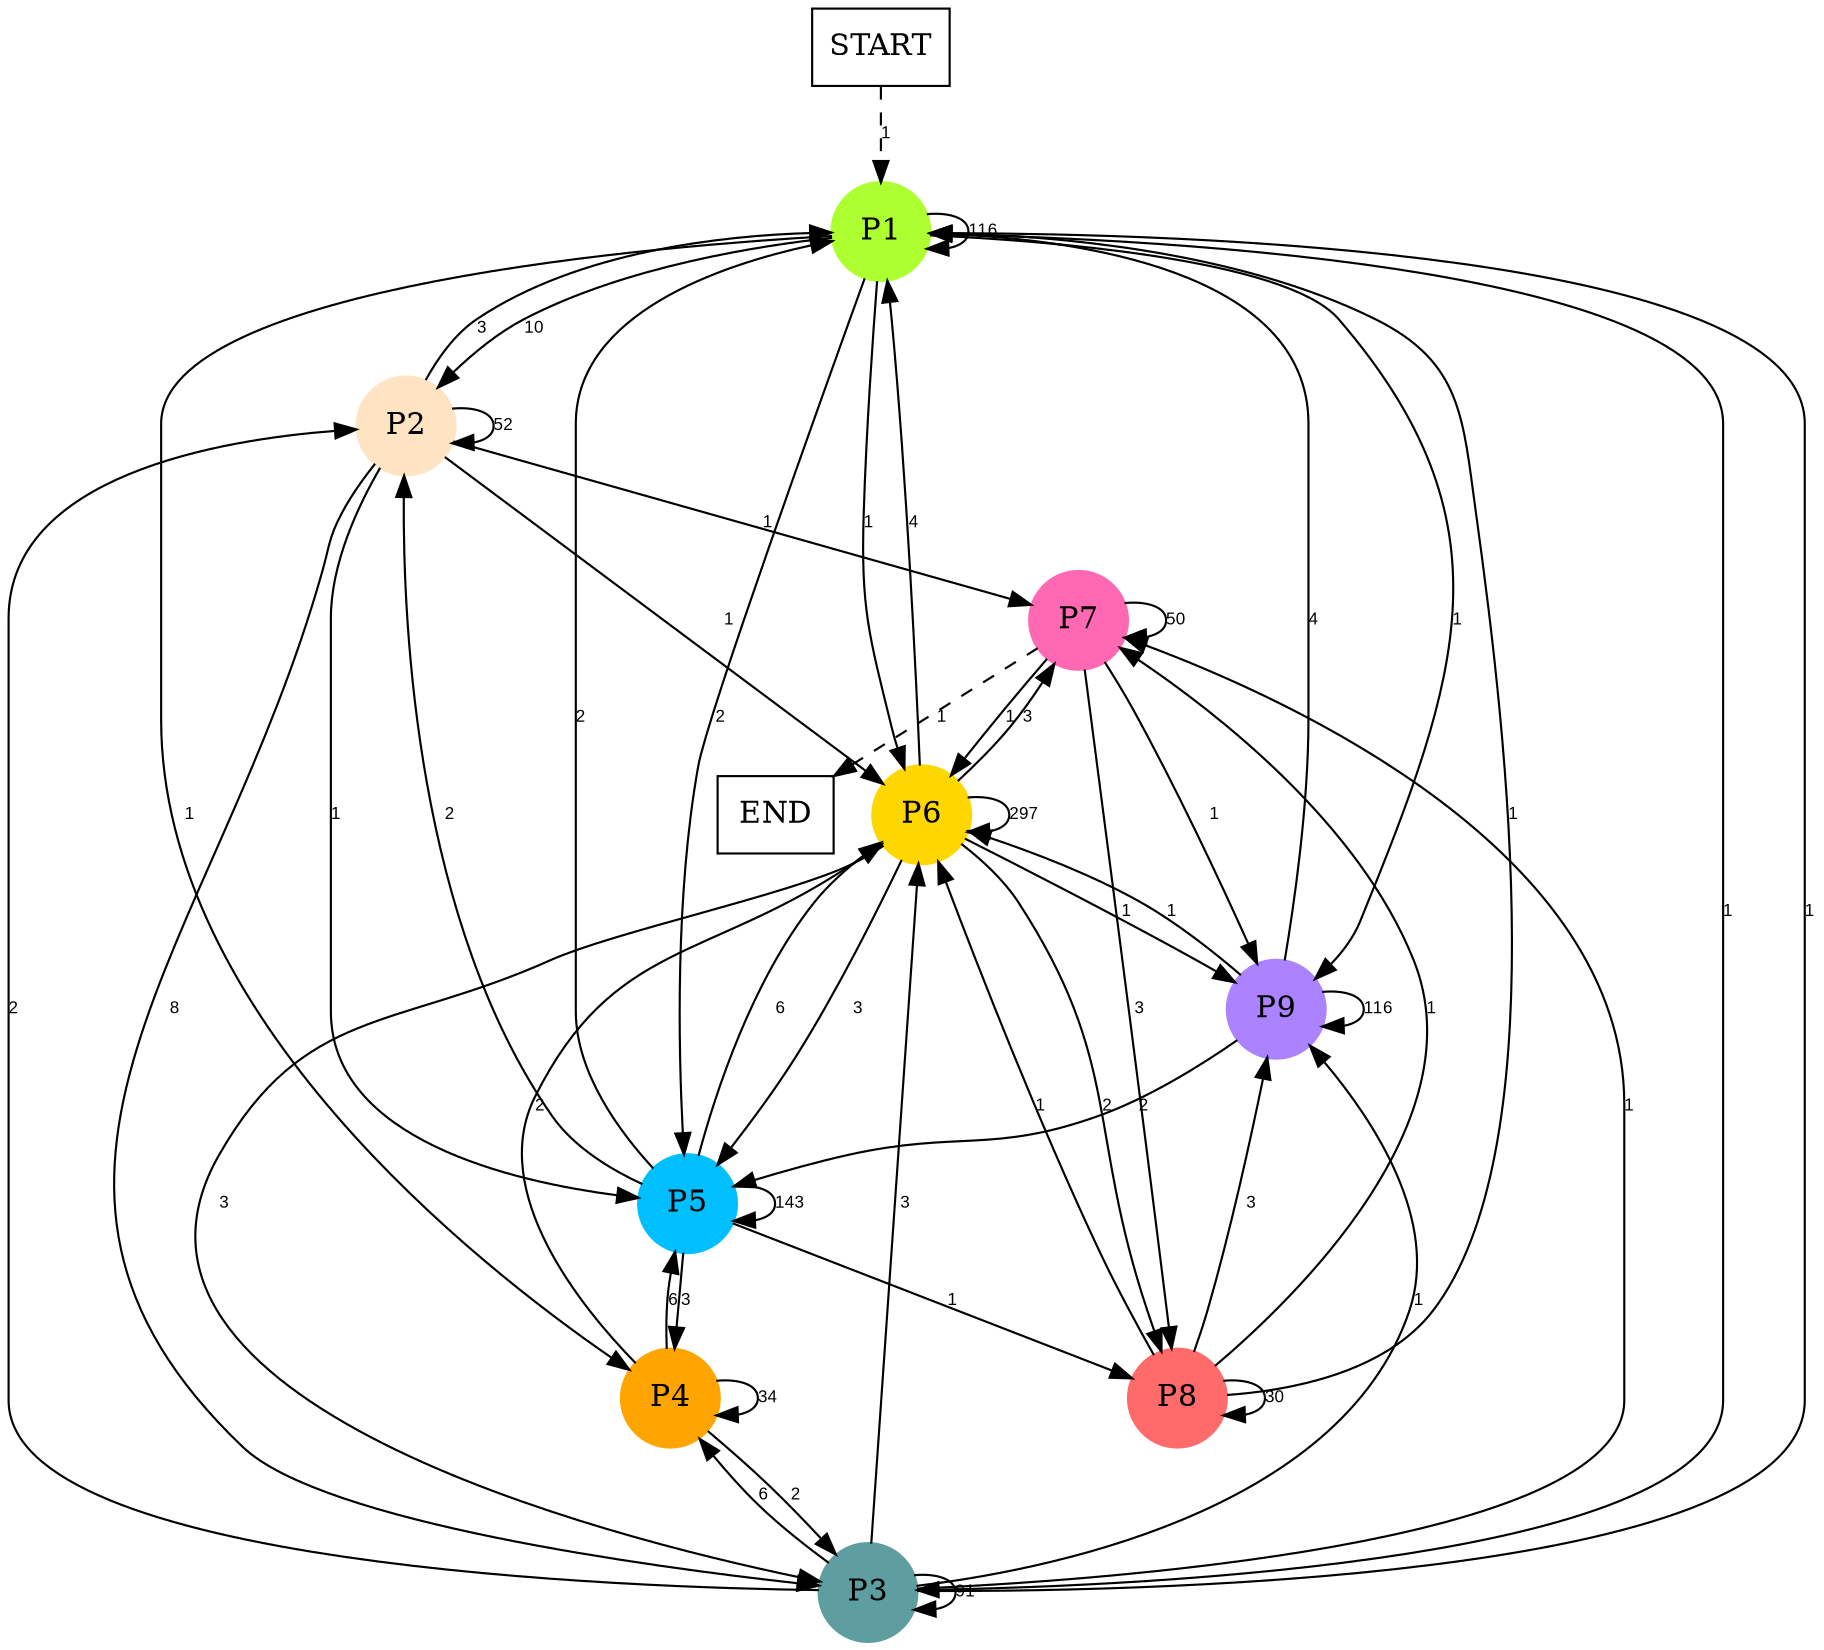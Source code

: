 digraph graphname {
	dpi = 150
	size="16,11!";
	margin = 0;
"P1" [shape=circle, color=greenyellow, style=filled]"P2" [shape=circle, color=bisque, style=filled]"P3" [shape=circle, color=cadetblue, style=filled]"P4" [shape=circle, color=orange, style=filled]"P5" [shape=circle, color=deepskyblue, style=filled]"P6" [shape=circle, color=gold, style=filled]"P7" [shape=circle, color=hotpink, style=filled]"P8" [shape=circle, color=indianred1, style=filled]"P9" [shape=circle, color=mediumpurple1, style=filled]"START" [shape=box, fillcolor=white, style=filled, color=black]"END" [shape=box, fillcolor=white, style=filled, color=black]"P1" -> "P1" [ label ="116" labelfloat=false fontname="Arial" fontsize=8]
"P1" -> "P2" [ label ="10" labelfloat=false fontname="Arial" fontsize=8]
"P1" -> "P3" [ label ="1" labelfloat=false fontname="Arial" fontsize=8]
"P1" -> "P4" [ label ="1" labelfloat=false fontname="Arial" fontsize=8]
"P1" -> "P5" [ label ="2" labelfloat=false fontname="Arial" fontsize=8]
"P1" -> "P6" [ label ="1" labelfloat=false fontname="Arial" fontsize=8]
"P1" -> "P9" [ label ="1" labelfloat=false fontname="Arial" fontsize=8]
"P2" -> "P1" [ label ="3" labelfloat=false fontname="Arial" fontsize=8]
"P2" -> "P2" [ label ="52" labelfloat=false fontname="Arial" fontsize=8]
"P2" -> "P3" [ label ="8" labelfloat=false fontname="Arial" fontsize=8]
"P2" -> "P5" [ label ="1" labelfloat=false fontname="Arial" fontsize=8]
"P2" -> "P6" [ label ="1" labelfloat=false fontname="Arial" fontsize=8]
"P2" -> "P7" [ label ="1" labelfloat=false fontname="Arial" fontsize=8]
"P3" -> "P1" [ label ="1" labelfloat=false fontname="Arial" fontsize=8]
"P3" -> "P2" [ label ="2" labelfloat=false fontname="Arial" fontsize=8]
"P3" -> "P3" [ label ="91" labelfloat=false fontname="Arial" fontsize=8]
"P3" -> "P4" [ label ="6" labelfloat=false fontname="Arial" fontsize=8]
"P3" -> "P6" [ label ="3" labelfloat=false fontname="Arial" fontsize=8]
"P3" -> "P7" [ label ="1" labelfloat=false fontname="Arial" fontsize=8]
"P3" -> "P9" [ label ="1" labelfloat=false fontname="Arial" fontsize=8]
"P4" -> "P3" [ label ="2" labelfloat=false fontname="Arial" fontsize=8]
"P4" -> "P4" [ label ="34" labelfloat=false fontname="Arial" fontsize=8]
"P4" -> "P5" [ label ="6" labelfloat=false fontname="Arial" fontsize=8]
"P4" -> "P6" [ label ="2" labelfloat=false fontname="Arial" fontsize=8]
"P5" -> "P1" [ label ="2" labelfloat=false fontname="Arial" fontsize=8]
"P5" -> "P2" [ label ="2" labelfloat=false fontname="Arial" fontsize=8]
"P5" -> "P4" [ label ="3" labelfloat=false fontname="Arial" fontsize=8]
"P5" -> "P5" [ label ="143" labelfloat=false fontname="Arial" fontsize=8]
"P5" -> "P6" [ label ="6" labelfloat=false fontname="Arial" fontsize=8]
"P5" -> "P8" [ label ="1" labelfloat=false fontname="Arial" fontsize=8]
"P6" -> "P1" [ label ="4" labelfloat=false fontname="Arial" fontsize=8]
"P6" -> "P3" [ label ="3" labelfloat=false fontname="Arial" fontsize=8]
"P6" -> "P5" [ label ="3" labelfloat=false fontname="Arial" fontsize=8]
"P6" -> "P6" [ label ="297" labelfloat=false fontname="Arial" fontsize=8]
"P6" -> "P7" [ label ="3" labelfloat=false fontname="Arial" fontsize=8]
"P6" -> "P8" [ label ="2" labelfloat=false fontname="Arial" fontsize=8]
"P6" -> "P9" [ label ="1" labelfloat=false fontname="Arial" fontsize=8]
"P7" -> "P6" [ label ="1" labelfloat=false fontname="Arial" fontsize=8]
"P7" -> "P7" [ label ="50" labelfloat=false fontname="Arial" fontsize=8]
"P7" -> "P8" [ label ="3" labelfloat=false fontname="Arial" fontsize=8]
"P7" -> "P9" [ label ="1" labelfloat=false fontname="Arial" fontsize=8]
"P7" -> "END" [ style = dashed label ="1" labelfloat=false fontname="Arial" fontsize=8]
"P8" -> "P1" [ label ="1" labelfloat=false fontname="Arial" fontsize=8]
"P8" -> "P6" [ label ="1" labelfloat=false fontname="Arial" fontsize=8]
"P8" -> "P7" [ label ="1" labelfloat=false fontname="Arial" fontsize=8]
"P8" -> "P8" [ label ="30" labelfloat=false fontname="Arial" fontsize=8]
"P8" -> "P9" [ label ="3" labelfloat=false fontname="Arial" fontsize=8]
"P9" -> "P1" [ label ="4" labelfloat=false fontname="Arial" fontsize=8]
"P9" -> "P5" [ label ="2" labelfloat=false fontname="Arial" fontsize=8]
"P9" -> "P6" [ label ="1" labelfloat=false fontname="Arial" fontsize=8]
"P9" -> "P9" [ label ="116" labelfloat=false fontname="Arial" fontsize=8]
"START" -> "P1" [ style = dashed label ="1" labelfloat=false fontname="Arial" fontsize=8]
}